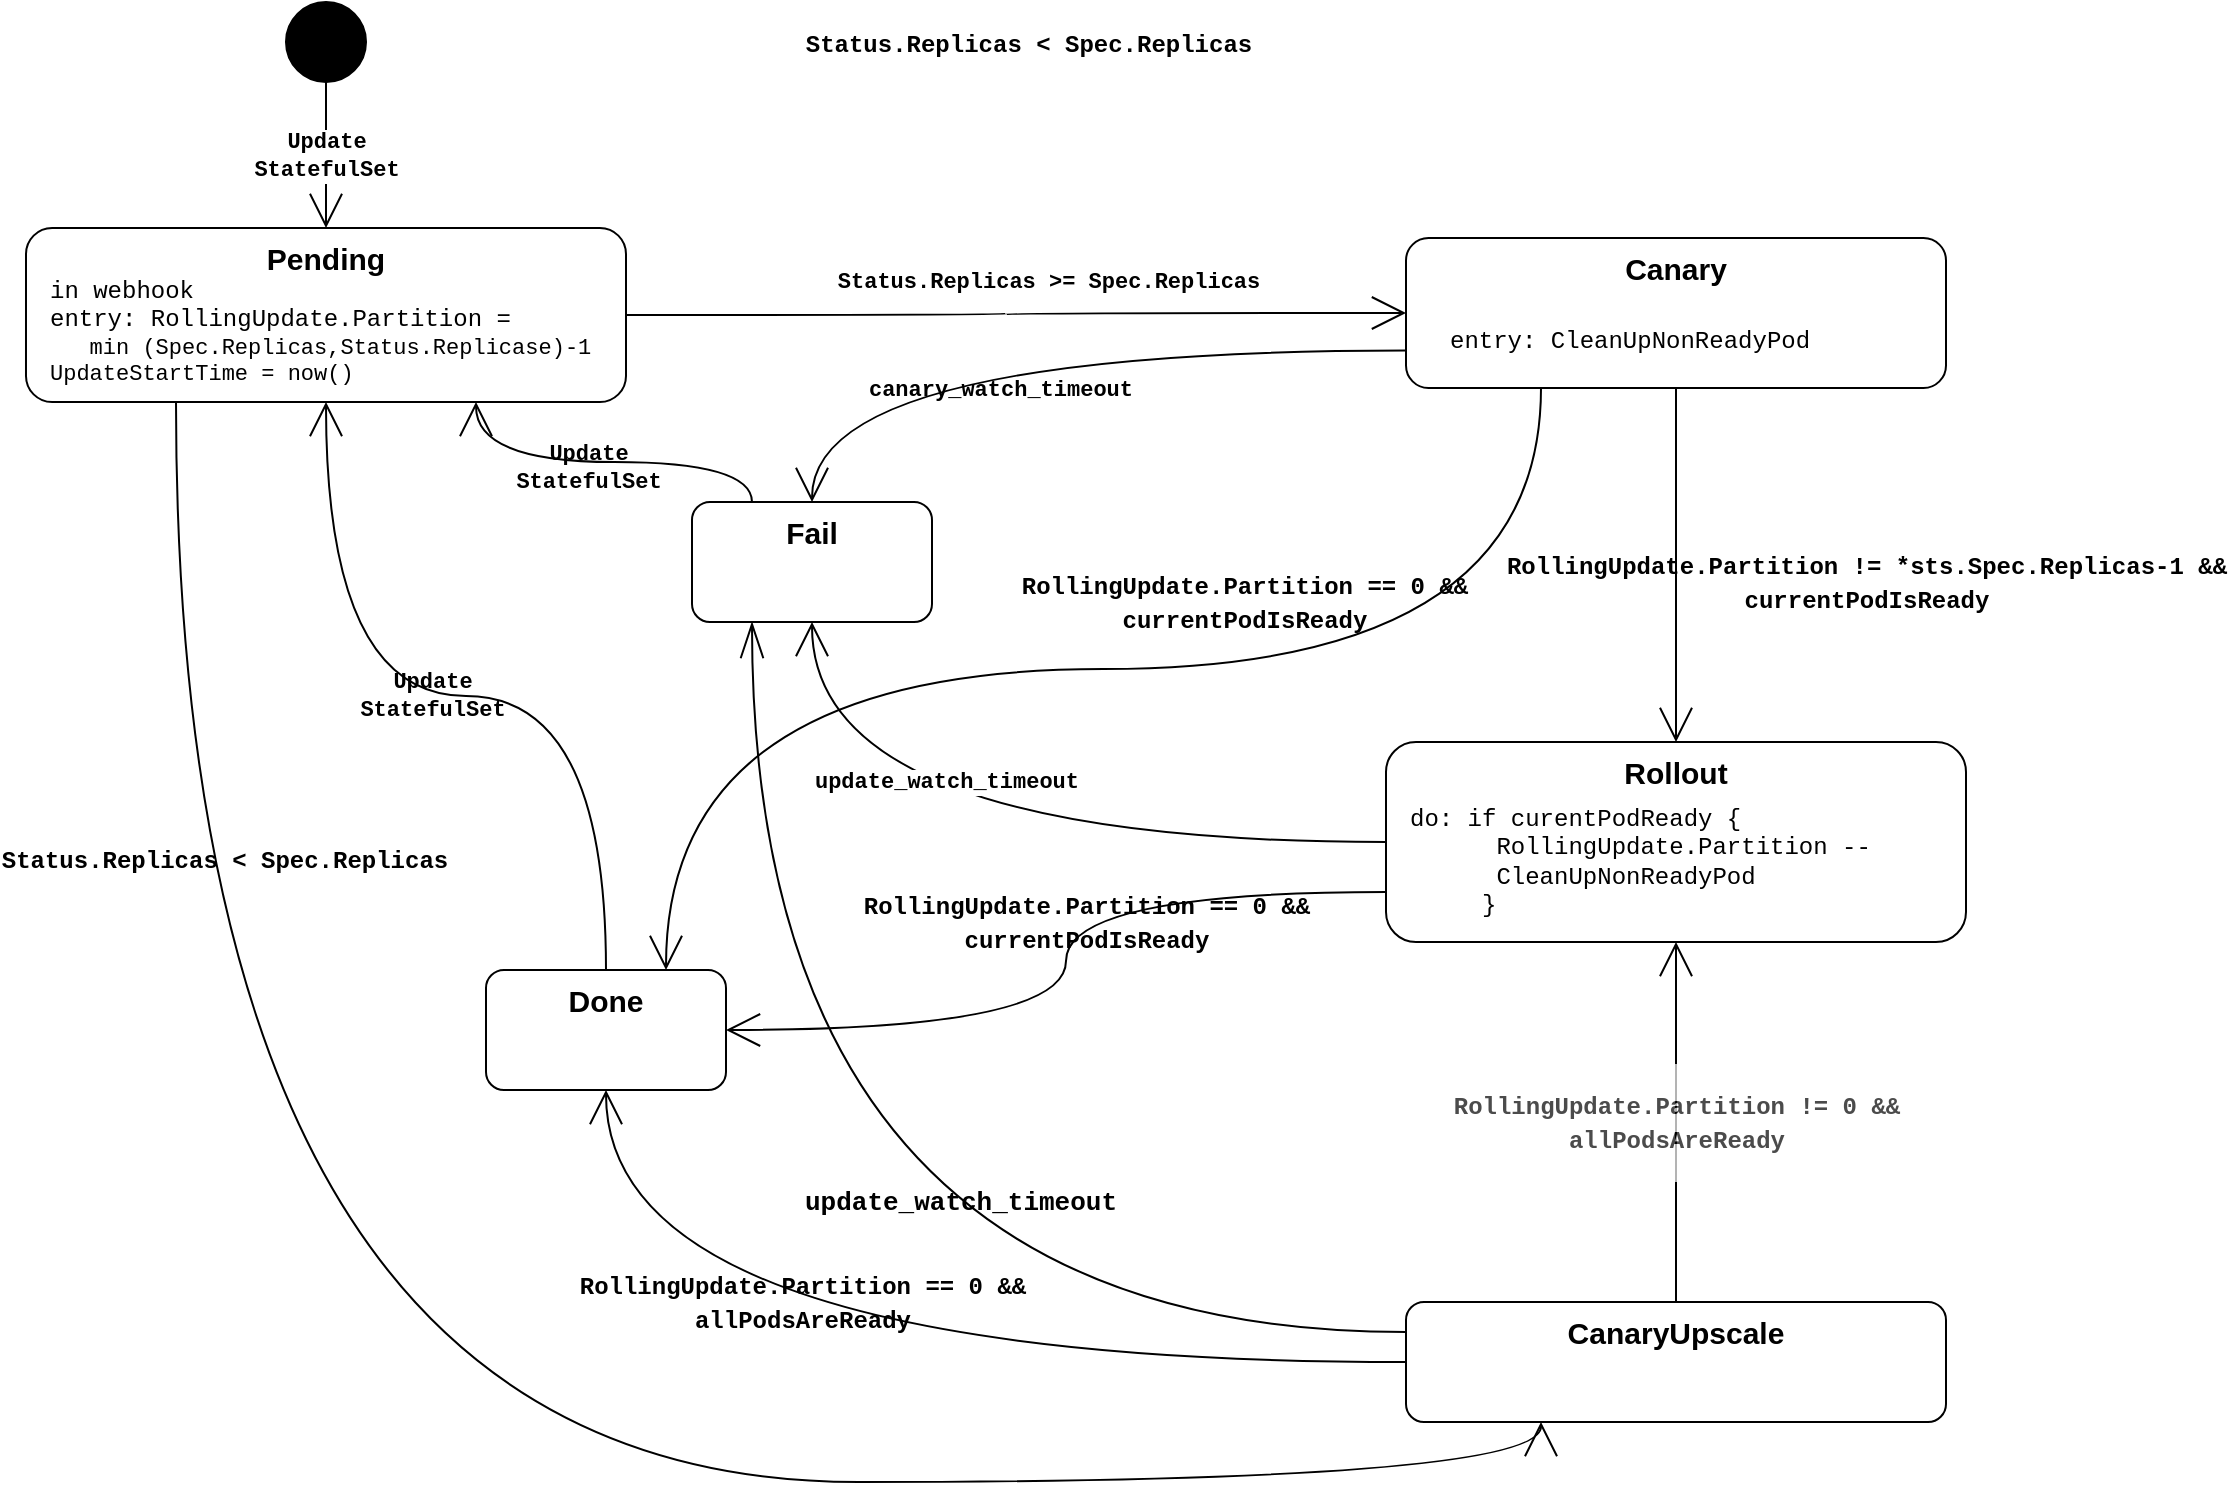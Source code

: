 <mxfile version="12.2.2" type="device" pages="1"><diagram id="ELYLY1rDy58r6FMOEFBR" name="Page-1"><mxGraphModel dx="2052" dy="1206" grid="1" gridSize="10" guides="1" tooltips="1" connect="1" arrows="1" fold="1" page="1" pageScale="1" pageWidth="827" pageHeight="1169" math="0" shadow="0"><root><mxCell id="0"/><mxCell id="1" parent="0"/><mxCell id="dntGk4ZCBW0CZRwNfCUl-36" value="&lt;span style=&quot;font-weight: 700&quot;&gt;Update&lt;/span&gt;&lt;br style=&quot;font-weight: 700&quot;&gt;&lt;span style=&quot;font-weight: 700&quot;&gt;StatefulSet&lt;/span&gt;" style="edgeStyle=none;rounded=0;orthogonalLoop=1;jettySize=auto;html=1;exitX=0.5;exitY=1;exitDx=0;exitDy=0;entryX=0.5;entryY=0;entryDx=0;entryDy=0;startFill=0;endArrow=open;endFill=0;endSize=15;strokeWidth=1;fontFamily=Courier New;fontSize=11;" parent="1" source="dntGk4ZCBW0CZRwNfCUl-1" target="dntGk4ZCBW0CZRwNfCUl-2" edge="1"><mxGeometry relative="1" as="geometry"/></mxCell><mxCell id="dntGk4ZCBW0CZRwNfCUl-1" value="" style="shape=ellipse;html=1;fillColor=#000000;fontSize=18;fontColor=#ffffff;" parent="1" vertex="1"><mxGeometry x="150" y="40" width="40" height="40" as="geometry"/></mxCell><mxCell id="dntGk4ZCBW0CZRwNfCUl-8" style="rounded=0;orthogonalLoop=1;jettySize=auto;html=1;exitX=0.25;exitY=1;exitDx=0;exitDy=0;entryX=0.25;entryY=1;entryDx=0;entryDy=0;fontSize=15;strokeWidth=1;startArrow=none;startFill=0;endArrow=open;endFill=0;endSize=15;edgeStyle=orthogonalEdgeStyle;curved=1;" parent="1" source="dntGk4ZCBW0CZRwNfCUl-2" target="dntGk4ZCBW0CZRwNfCUl-5" edge="1"><mxGeometry relative="1" as="geometry"/></mxCell><mxCell id="dntGk4ZCBW0CZRwNfCUl-9" value="Status.Replicas &amp;lt; Spec.Replicas" style="text;html=1;resizable=0;points=[];align=center;verticalAlign=middle;labelBackgroundColor=none;fontSize=12;fontFamily=Courier New;fontStyle=1" parent="dntGk4ZCBW0CZRwNfCUl-8" vertex="1" connectable="0"><mxGeometry x="-0.03" y="-1" relative="1" as="geometry"><mxPoint x="-44" y="-311" as="offset"/></mxGeometry></mxCell><mxCell id="dntGk4ZCBW0CZRwNfCUl-2" value="Pending" style="rounded=1;whiteSpace=wrap;html=1;verticalAlign=top;fontSize=15;fontStyle=1" parent="1" vertex="1"><mxGeometry x="20" y="153" width="300" height="87" as="geometry"/></mxCell><mxCell id="dntGk4ZCBW0CZRwNfCUl-14" style="edgeStyle=orthogonalEdgeStyle;rounded=0;orthogonalLoop=1;jettySize=auto;html=1;exitX=0;exitY=0.75;exitDx=0;exitDy=0;entryX=1;entryY=0.5;entryDx=0;entryDy=0;startFill=0;endArrow=open;endFill=0;endSize=15;strokeWidth=1;fontFamily=Courier New;fontSize=11;curved=1;" parent="1" source="dntGk4ZCBW0CZRwNfCUl-4" target="dntGk4ZCBW0CZRwNfCUl-7" edge="1"><mxGeometry relative="1" as="geometry"/></mxCell><mxCell id="dntGk4ZCBW0CZRwNfCUl-15" value="&lt;span style=&quot;color: rgba(0 , 0 , 0 , 0) ; font-family: monospace ; font-size: 0px ; background-color: rgb(248 , 249 , 250)&quot;&gt;%3CmxGraphModel%3E%3Croot%3E%3CmxCell%20id%3D%220%22%2F%3E%3CmxCell%20id%3D%221%22%20parent%3D%220%22%2F%3E%3CmxCell%20id%3D%222%22%20value%3D%22%26lt%3Bpre%20style%3D%26quot%3Bfont-size%3A%209.8pt%26quot%3B%26gt%3B%26lt%3Bfont%20face%3D%26quot%3BCourier%20New%26quot%3B%20style%3D%26quot%3Bfont-size%3A%2012px%26quot%3B%26gt%3B%26lt%3Bb%26gt%3BRollingUpdate.Partition%20!%3D%20*sts.Spec.Replicas-%26lt%3Bspan%20style%3D%26quot%3Bcolor%3A%20rgb(0%20%2C%200%20%2C%20255)%26quot%3B%26gt%3B1%26lt%3B%2Fspan%26gt%3B%26lt%3B%2Fb%26gt%3B%26lt%3B%2Ffont%26gt%3B%26lt%3B%2Fpre%26gt%3B%22%20style%3D%22text%3Bhtml%3D1%3Bresizable%3D0%3Bpoints%3D%5B%5D%3Balign%3Dcenter%3BverticalAlign%3Dmiddle%3BlabelBackgroundColor%3D%23ffffff%3BfontSize%3D11%3BfontFamily%3DCourier%20New%3B%22%20vertex%3D%221%22%20connectable%3D%220%22%20parent%3D%221%22%3E%3CmxGeometry%20x%3D%22561%22%20y%3D%22348%22%20as%3D%22geometry%22%3E%3CmxPoint%20as%3D%22offset%22%2F%3E%3C%2FmxGeometry%3E%3C%2FmxCell%3E%3C%2Froot%3E%3C%2FmxGraphModel%3&lt;/span&gt;" style="text;html=1;resizable=0;points=[];align=center;verticalAlign=middle;labelBackgroundColor=#ffffff;fontSize=11;fontFamily=Courier New;" parent="dntGk4ZCBW0CZRwNfCUl-14" vertex="1" connectable="0"><mxGeometry x="0.049" y="1" relative="1" as="geometry"><mxPoint as="offset"/></mxGeometry></mxCell><mxCell id="dntGk4ZCBW0CZRwNfCUl-16" value="&lt;pre style=&quot;font-size: 9.8pt&quot;&gt;&lt;font face=&quot;Courier New&quot; style=&quot;font-size: 12px&quot;&gt;&lt;b&gt;RollingUpdate.Partition == 0 &amp;amp;&amp;amp;&lt;br&gt;currentPodIsReady&lt;/b&gt;&lt;/font&gt;&lt;/pre&gt;" style="text;html=1;resizable=0;points=[];align=center;verticalAlign=middle;labelBackgroundColor=none;fontSize=11;fontFamily=Courier New;" parent="dntGk4ZCBW0CZRwNfCUl-14" vertex="1" connectable="0"><mxGeometry x="0.0" y="-2" relative="1" as="geometry"><mxPoint x="12" y="-25" as="offset"/></mxGeometry></mxCell><mxCell id="dntGk4ZCBW0CZRwNfCUl-31" value="&lt;pre style=&quot;font-size: 9.8pt&quot;&gt;&lt;font face=&quot;Courier New&quot; style=&quot;font-size: 12px&quot;&gt;&lt;b&gt;RollingUpdate.Partition != 0 &amp;amp;&amp;amp;&lt;br&gt;allPodsAreReady&lt;/b&gt;&lt;/font&gt;&lt;/pre&gt;" style="edgeStyle=orthogonalEdgeStyle;rounded=0;orthogonalLoop=1;jettySize=auto;html=1;exitX=0.5;exitY=0;exitDx=0;exitDy=0;entryX=0.5;entryY=1;entryDx=0;entryDy=0;startFill=0;endArrow=open;endFill=0;endSize=15;strokeWidth=1;fontFamily=Courier New;fontSize=11;textOpacity=70;curved=1;" parent="1" source="dntGk4ZCBW0CZRwNfCUl-5" target="dntGk4ZCBW0CZRwNfCUl-4" edge="1"><mxGeometry relative="1" as="geometry"><mxPoint as="offset"/></mxGeometry></mxCell><mxCell id="dntGk4ZCBW0CZRwNfCUl-34" value="&lt;span style=&quot;color: rgba(0, 0, 0, 0); font-family: monospace; font-size: 0px;&quot;&gt;%3CmxGraphModel%3E%3Croot%3E%3CmxCell%20id%3D%220%22%2F%3E%3CmxCell%20id%3D%221%22%20parent%3D%220%22%2F%3E%3CmxCell%20id%3D%222%22%20value%3D%22%26lt%3Bpre%20style%3D%26quot%3Bfont-size%3A%209.8pt%26quot%3B%26gt%3B%26lt%3Bfont%20face%3D%26quot%3BCourier%20New%26quot%3B%20style%3D%26quot%3Bfont-size%3A%2012px%26quot%3B%26gt%3B%26lt%3Bb%26gt%3BRollingUpdate.Partition%20%3D%3D%200%20%26amp%3Bamp%3B%26amp%3Bamp%3B%26lt%3Bbr%26gt%3BallPodsAreReady%26lt%3B%2Fb%26gt%3B%26lt%3B%2Ffont%26gt%3B%26lt%3B%2Fpre%26gt%3B%22%20style%3D%22text%3Bhtml%3D1%3Bresizable%3D0%3Bpoints%3D%5B%5D%3Balign%3Dcenter%3BverticalAlign%3Dmiddle%3BlabelBackgroundColor%3D%23ffffff%3BfontSize%3D11%3BfontFamily%3DCourier%20New%3B%22%20vertex%3D%221%22%20connectable%3D%220%22%20parent%3D%221%22%3E%3CmxGeometry%20x%3D%22238.641%22%20y%3D%22714.317%22%20as%3D%22geometry%22%3E%3CmxPoint%20as%3D%22offset%22%2F%3E%3C%2FmxGeometry%3E%3C%2FmxCell%3E%3C%2Froot%3E%3C%2FmxGraphModel%3&lt;/span&gt;&lt;span style=&quot;color: rgba(0, 0, 0, 0); font-family: monospace; font-size: 0px;&quot;&gt;%3CmxGraphModel%3E%3Croot%3E%3CmxCell%20id%3D%220%22%2F%3E%3CmxCell%20id%3D%221%22%20parent%3D%220%22%2F%3E%3CmxCell%20id%3D%222%22%20value%3D%22%26lt%3Bpre%20style%3D%26quot%3Bfont-size%3A%209.8pt%26quot%3B%26gt%3B%26lt%3Bfont%20face%3D%26quot%3BCourier%20New%26quot%3B%20style%3D%26quot%3Bfont-size%3A%2012px%26quot%3B%26gt%3B%26lt%3Bb%26gt%3BRollingUpdate.Partition%20%3D%3D%200%20%26amp%3Bamp%3B%26amp%3Bamp%3B%26lt%3Bbr%26gt%3BallPodsAreReady%26lt%3B%2Fb%26gt%3B%26lt%3B%2Ffont%26gt%3B%26lt%3B%2Fpre%26gt%3B%22%20style%3D%22text%3Bhtml%3D1%3Bresizable%3D0%3Bpoints%3D%5B%5D%3Balign%3Dcenter%3BverticalAlign%3Dmiddle%3BlabelBackgroundColor%3D%23ffffff%3BfontSize%3D11%3BfontFamily%3DCourier%20New%3B%22%20vertex%3D%221%22%20connectable%3D%220%22%20parent%3D%221%22%3E%3CmxGeometry%20x%3D%22238.641%22%20y%3D%22714.317%22%20as%3D%22geometry%22%3E%3CmxPoint%20as%3D%22offset%22%2F%3E%3C%2FmxGeometry%3E%3C%2FmxCell%3E%3C%2Froot%3E%3C%2FmxGraphModel%3E&lt;/span&gt;" style="text;html=1;resizable=0;points=[];align=center;verticalAlign=middle;labelBackgroundColor=none;fontSize=11;fontFamily=Courier New;" parent="dntGk4ZCBW0CZRwNfCUl-31" vertex="1" connectable="0"><mxGeometry x="0.002" y="3" relative="1" as="geometry"><mxPoint as="offset"/></mxGeometry></mxCell><mxCell id="dntGk4ZCBW0CZRwNfCUl-32" style="edgeStyle=orthogonalEdgeStyle;rounded=0;orthogonalLoop=1;jettySize=auto;html=1;exitX=0;exitY=0.5;exitDx=0;exitDy=0;entryX=0.5;entryY=1;entryDx=0;entryDy=0;startFill=0;endArrow=open;endFill=0;endSize=15;strokeWidth=1;fontFamily=Courier New;fontSize=11;curved=1;" parent="1" source="dntGk4ZCBW0CZRwNfCUl-5" target="dntGk4ZCBW0CZRwNfCUl-7" edge="1"><mxGeometry relative="1" as="geometry"/></mxCell><mxCell id="dntGk4ZCBW0CZRwNfCUl-33" value="&lt;pre style=&quot;font-size: 9.8pt&quot;&gt;&lt;font face=&quot;Courier New&quot; style=&quot;font-size: 12px&quot;&gt;&lt;b&gt;RollingUpdate.Partition == 0 &amp;amp;&amp;amp;&lt;br&gt;allPodsAreReady&lt;/b&gt;&lt;/font&gt;&lt;/pre&gt;" style="text;html=1;resizable=0;points=[];align=center;verticalAlign=middle;labelBackgroundColor=none;fontSize=11;fontFamily=Courier New;" parent="dntGk4ZCBW0CZRwNfCUl-32" vertex="1" connectable="0"><mxGeometry x="0.133" y="-3" relative="1" as="geometry"><mxPoint x="1" y="-27" as="offset"/></mxGeometry></mxCell><mxCell id="rekOXKg6NslOBB00G2-H-2" style="edgeStyle=orthogonalEdgeStyle;curved=1;rounded=0;orthogonalLoop=1;jettySize=auto;html=1;exitX=0;exitY=0.25;exitDx=0;exitDy=0;entryX=0.25;entryY=1;entryDx=0;entryDy=0;endArrow=openThin;endFill=0;endSize=16;" parent="1" source="dntGk4ZCBW0CZRwNfCUl-5" target="dntGk4ZCBW0CZRwNfCUl-6" edge="1"><mxGeometry relative="1" as="geometry"/></mxCell><mxCell id="rekOXKg6NslOBB00G2-H-3" value="&lt;b style=&quot;font-family: &amp;quot;courier new&amp;quot;; font-size: 13px;&quot;&gt;update_watch_timeout&lt;/b&gt;" style="text;html=1;resizable=0;points=[];align=center;verticalAlign=middle;labelBackgroundColor=none;fontSize=13;" parent="rekOXKg6NslOBB00G2-H-2" vertex="1" connectable="0"><mxGeometry x="-0.437" y="-16" relative="1" as="geometry"><mxPoint x="-31" y="-49" as="offset"/></mxGeometry></mxCell><mxCell id="dntGk4ZCBW0CZRwNfCUl-5" value="CanaryUpscale" style="rounded=1;whiteSpace=wrap;html=1;verticalAlign=top;fontSize=15;fontStyle=1" parent="1" vertex="1"><mxGeometry x="710" y="690" width="270" height="60" as="geometry"/></mxCell><mxCell id="YAFnI7ULCQi0I0S4TAOq-2" style="edgeStyle=orthogonalEdgeStyle;curved=1;rounded=0;orthogonalLoop=1;jettySize=auto;html=1;exitX=0.25;exitY=0;exitDx=0;exitDy=0;entryX=0.75;entryY=1;entryDx=0;entryDy=0;startFill=0;endArrow=open;endFill=0;endSize=15;strokeWidth=1;fontFamily=Courier New;" parent="1" source="dntGk4ZCBW0CZRwNfCUl-6" target="dntGk4ZCBW0CZRwNfCUl-2" edge="1"><mxGeometry relative="1" as="geometry"/></mxCell><mxCell id="dntGk4ZCBW0CZRwNfCUl-6" value="Fail" style="rounded=1;whiteSpace=wrap;html=1;verticalAlign=top;fontSize=15;fontStyle=1" parent="1" vertex="1"><mxGeometry x="353" y="290" width="120" height="60" as="geometry"/></mxCell><mxCell id="dntGk4ZCBW0CZRwNfCUl-23" style="edgeStyle=orthogonalEdgeStyle;rounded=0;orthogonalLoop=1;jettySize=auto;html=1;exitX=0.5;exitY=0;exitDx=0;exitDy=0;startFill=0;endArrow=open;endFill=0;endSize=15;strokeWidth=1;fontFamily=Courier New;fontSize=11;curved=1;" parent="1" source="dntGk4ZCBW0CZRwNfCUl-7" target="dntGk4ZCBW0CZRwNfCUl-2" edge="1"><mxGeometry relative="1" as="geometry"/></mxCell><mxCell id="dntGk4ZCBW0CZRwNfCUl-24" value="Update&lt;br&gt;StatefulSet" style="text;html=1;resizable=0;points=[];align=center;verticalAlign=middle;labelBackgroundColor=none;fontSize=11;fontFamily=Courier New;fontStyle=1" parent="dntGk4ZCBW0CZRwNfCUl-23" vertex="1" connectable="0"><mxGeometry x="0.056" relative="1" as="geometry"><mxPoint as="offset"/></mxGeometry></mxCell><mxCell id="dntGk4ZCBW0CZRwNfCUl-7" value="Done" style="rounded=1;whiteSpace=wrap;html=1;verticalAlign=top;fontSize=15;fontStyle=1" parent="1" vertex="1"><mxGeometry x="250" y="524" width="120" height="60" as="geometry"/></mxCell><mxCell id="dntGk4ZCBW0CZRwNfCUl-10" value="&lt;span style=&quot;font-weight: 700&quot;&gt;Status.Replicas &amp;gt;= Spec.Replicas&lt;/span&gt;" style="edgeStyle=orthogonalEdgeStyle;rounded=0;orthogonalLoop=1;jettySize=auto;html=1;exitX=1;exitY=0.5;exitDx=0;exitDy=0;entryX=0;entryY=0.5;entryDx=0;entryDy=0;startFill=0;endArrow=open;endFill=0;endSize=15;strokeWidth=1;fontFamily=Courier New;fontSize=11;curved=1;" parent="1" source="dntGk4ZCBW0CZRwNfCUl-2" target="dntGk4ZCBW0CZRwNfCUl-3" edge="1"><mxGeometry x="0.084" y="16" relative="1" as="geometry"><mxPoint as="offset"/></mxGeometry></mxCell><mxCell id="dntGk4ZCBW0CZRwNfCUl-18" value="" style="group" parent="1" vertex="1" connectable="0"><mxGeometry x="700" y="410" width="290" height="100" as="geometry"/></mxCell><mxCell id="dntGk4ZCBW0CZRwNfCUl-4" value="Rollout&lt;br&gt;&lt;span style=&quot;font-weight: normal ; font-size: 12px&quot;&gt;&lt;br&gt;&lt;/span&gt;" style="rounded=1;whiteSpace=wrap;html=1;verticalAlign=top;fontSize=15;fontStyle=1;align=center;" parent="dntGk4ZCBW0CZRwNfCUl-18" vertex="1"><mxGeometry width="290" height="100" as="geometry"/></mxCell><mxCell id="dntGk4ZCBW0CZRwNfCUl-17" value="&lt;span style=&quot;font-size: 12px&quot;&gt;do: if curentPodReady {&lt;br&gt;&lt;/span&gt;&lt;span style=&quot;font-size: 12px&quot;&gt;&amp;nbsp; &amp;nbsp; &amp;nbsp; RollingUpdate.Partition --&lt;/span&gt;&lt;br style=&quot;font-size: 12px&quot;&gt;&lt;span style=&quot;font-size: 12px&quot;&gt;&amp;nbsp; &amp;nbsp; &amp;nbsp; CleanUpNonReadyPod&lt;/span&gt;&lt;br style=&quot;font-size: 12px&quot;&gt;&lt;span style=&quot;font-size: 12px&quot;&gt;&amp;nbsp; &amp;nbsp; &amp;nbsp;}&lt;/span&gt;" style="rounded=0;whiteSpace=wrap;html=1;fontFamily=Courier New;fontSize=11;align=left;strokeColor=#FFFFFF;" parent="dntGk4ZCBW0CZRwNfCUl-18" vertex="1"><mxGeometry x="10" y="30" width="260" height="60" as="geometry"/></mxCell><mxCell id="dntGk4ZCBW0CZRwNfCUl-20" style="edgeStyle=orthogonalEdgeStyle;rounded=0;orthogonalLoop=1;jettySize=auto;html=1;exitX=0.5;exitY=1;exitDx=0;exitDy=0;entryX=0.5;entryY=0;entryDx=0;entryDy=0;startFill=0;endArrow=open;endFill=0;endSize=15;strokeWidth=1;fontFamily=Courier New;fontSize=11;curved=1;" parent="1" source="dntGk4ZCBW0CZRwNfCUl-3" target="dntGk4ZCBW0CZRwNfCUl-4" edge="1"><mxGeometry relative="1" as="geometry"><mxPoint x="560" y="310" as="sourcePoint"/><mxPoint x="615" y="400" as="targetPoint"/></mxGeometry></mxCell><mxCell id="dntGk4ZCBW0CZRwNfCUl-21" value="&lt;pre style=&quot;font-size: 9.8pt&quot;&gt;&lt;font face=&quot;Courier New&quot; style=&quot;font-size: 12px&quot;&gt;&lt;b&gt;RollingUpdate.Partition != *sts.Spec.Replicas-1 &amp;amp;&amp;amp;&lt;br&gt;currentPodIsReady&lt;/b&gt;&lt;/font&gt;&lt;/pre&gt;" style="text;html=1;resizable=0;points=[];align=center;verticalAlign=middle;labelBackgroundColor=none;fontSize=11;fontFamily=Courier New;" parent="dntGk4ZCBW0CZRwNfCUl-20" vertex="1" connectable="0"><mxGeometry x="-0.156" y="1" relative="1" as="geometry"><mxPoint x="94" y="22" as="offset"/></mxGeometry></mxCell><mxCell id="dntGk4ZCBW0CZRwNfCUl-22" value="" style="group" parent="1" vertex="1" connectable="0"><mxGeometry x="710" y="158" width="270" height="75" as="geometry"/></mxCell><mxCell id="dntGk4ZCBW0CZRwNfCUl-3" value="Canary" style="rounded=1;whiteSpace=wrap;html=1;verticalAlign=top;fontSize=15;fontStyle=1;align=center;" parent="dntGk4ZCBW0CZRwNfCUl-22" vertex="1"><mxGeometry width="270" height="75" as="geometry"/></mxCell><mxCell id="dntGk4ZCBW0CZRwNfCUl-19" value="&lt;span style=&quot;font-size: 12px&quot;&gt;entry:&amp;nbsp;&lt;/span&gt;&lt;span style=&quot;font-size: 12px&quot;&gt;CleanUpNonReadyPod&lt;/span&gt;&lt;br style=&quot;font-size: 12px&quot;&gt;" style="rounded=0;whiteSpace=wrap;html=1;fontFamily=Courier New;fontSize=11;align=left;strokeColor=#FFFFFF;" parent="dntGk4ZCBW0CZRwNfCUl-22" vertex="1"><mxGeometry x="20" y="35" width="200" height="33" as="geometry"/></mxCell><mxCell id="dntGk4ZCBW0CZRwNfCUl-26" style="edgeStyle=orthogonalEdgeStyle;rounded=0;orthogonalLoop=1;jettySize=auto;html=1;exitX=0;exitY=0.5;exitDx=0;exitDy=0;entryX=0.5;entryY=1;entryDx=0;entryDy=0;startFill=0;endArrow=open;endFill=0;endSize=15;strokeWidth=1;fontFamily=Courier New;fontSize=11;curved=1;" parent="1" source="dntGk4ZCBW0CZRwNfCUl-4" target="dntGk4ZCBW0CZRwNfCUl-6" edge="1"><mxGeometry relative="1" as="geometry"/></mxCell><mxCell id="dntGk4ZCBW0CZRwNfCUl-29" value="&lt;b&gt;update_watch_timeout&lt;/b&gt;" style="text;html=1;resizable=0;points=[];align=center;verticalAlign=middle;labelBackgroundColor=#ffffff;fontSize=11;fontFamily=Courier New;" parent="dntGk4ZCBW0CZRwNfCUl-26" vertex="1" connectable="0"><mxGeometry x="-0.204" y="2" relative="1" as="geometry"><mxPoint x="-62" y="-32" as="offset"/></mxGeometry></mxCell><mxCell id="dntGk4ZCBW0CZRwNfCUl-27" style="edgeStyle=orthogonalEdgeStyle;rounded=0;orthogonalLoop=1;jettySize=auto;html=1;exitX=0;exitY=0.75;exitDx=0;exitDy=0;entryX=0.5;entryY=0;entryDx=0;entryDy=0;startFill=0;endArrow=open;endFill=0;endSize=15;strokeWidth=1;fontFamily=Courier New;fontSize=11;curved=1;" parent="1" source="dntGk4ZCBW0CZRwNfCUl-3" target="dntGk4ZCBW0CZRwNfCUl-6" edge="1"><mxGeometry relative="1" as="geometry"/></mxCell><mxCell id="dntGk4ZCBW0CZRwNfCUl-30" value="&lt;b&gt;canary_watch_timeout&lt;/b&gt;" style="text;html=1;resizable=0;points=[];align=center;verticalAlign=middle;labelBackgroundColor=none;fontSize=11;fontFamily=Courier New;" parent="dntGk4ZCBW0CZRwNfCUl-27" vertex="1" connectable="0"><mxGeometry x="-0.066" y="1" relative="1" as="geometry"><mxPoint x="-29" y="18" as="offset"/></mxGeometry></mxCell><mxCell id="dntGk4ZCBW0CZRwNfCUl-35" value="&lt;span style=&quot;font-size: 12px&quot;&gt;in webhook&lt;br&gt;entry: RollingUpdate.Partition =&lt;br&gt;&lt;/span&gt;&amp;nbsp; &amp;nbsp;min (Spec.Replicas,Status.Replicase)-1&lt;br&gt;UpdateStartTime = now()" style="rounded=0;whiteSpace=wrap;html=1;fontFamily=Courier New;fontSize=11;align=left;strokeColor=#FFFFFF;" parent="1" vertex="1"><mxGeometry x="30" y="180" width="280" height="50" as="geometry"/></mxCell><mxCell id="YAFnI7ULCQi0I0S4TAOq-3" value="Update&lt;br&gt;StatefulSet" style="text;html=1;resizable=0;points=[];align=center;verticalAlign=middle;labelBackgroundColor=none;fontSize=11;fontFamily=Courier New;fontStyle=1" parent="1" vertex="1" connectable="0"><mxGeometry x="232" y="394" as="geometry"><mxPoint x="69" y="-121" as="offset"/></mxGeometry></mxCell><mxCell id="7r7ktQzWhhUh6wFkH8g5-1" style="rounded=0;orthogonalLoop=1;jettySize=auto;html=1;exitX=0.25;exitY=1;exitDx=0;exitDy=0;fontSize=15;strokeWidth=1;startArrow=none;startFill=0;endArrow=open;endFill=0;endSize=15;edgeStyle=orthogonalEdgeStyle;curved=1;entryX=0.75;entryY=0;entryDx=0;entryDy=0;" edge="1" parent="1" source="dntGk4ZCBW0CZRwNfCUl-3" target="dntGk4ZCBW0CZRwNfCUl-7"><mxGeometry relative="1" as="geometry"><mxPoint x="105" y="243" as="sourcePoint"/><mxPoint x="610" y="410" as="targetPoint"/></mxGeometry></mxCell><mxCell id="7r7ktQzWhhUh6wFkH8g5-2" value="Status.Replicas &amp;lt; Spec.Replicas" style="text;html=1;resizable=0;points=[];align=center;verticalAlign=middle;labelBackgroundColor=none;fontSize=12;fontFamily=Courier New;fontStyle=1" vertex="1" connectable="0" parent="7r7ktQzWhhUh6wFkH8g5-1"><mxGeometry x="-0.03" y="-1" relative="1" as="geometry"><mxPoint x="-44" y="-311" as="offset"/></mxGeometry></mxCell><mxCell id="7r7ktQzWhhUh6wFkH8g5-3" value="&lt;pre style=&quot;font-size: 9.8pt;&quot;&gt;&lt;font face=&quot;Courier New&quot; style=&quot;font-size: 12px&quot;&gt;&lt;b&gt;RollingUpdate.Partition == 0 &amp;amp;&amp;amp;&lt;br&gt;currentPodIsReady&lt;/b&gt;&lt;/font&gt;&lt;/pre&gt;" style="text;html=1;resizable=0;points=[];align=center;verticalAlign=middle;labelBackgroundColor=none;fontColor=#000000;" vertex="1" connectable="0" parent="7r7ktQzWhhUh6wFkH8g5-1"><mxGeometry x="-0.155" relative="1" as="geometry"><mxPoint x="19" y="-34" as="offset"/></mxGeometry></mxCell></root></mxGraphModel></diagram></mxfile>